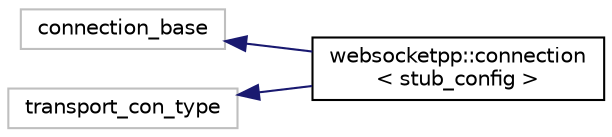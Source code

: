 digraph "Graphical Class Hierarchy"
{
  edge [fontname="Helvetica",fontsize="10",labelfontname="Helvetica",labelfontsize="10"];
  node [fontname="Helvetica",fontsize="10",shape=record];
  rankdir="LR";
  Node3043 [label="connection_base",height=0.2,width=0.4,color="grey75", fillcolor="white", style="filled"];
  Node3043 -> Node0 [dir="back",color="midnightblue",fontsize="10",style="solid",fontname="Helvetica"];
  Node0 [label="websocketpp::connection\l\< stub_config \>",height=0.2,width=0.4,color="black", fillcolor="white", style="filled",URL="$classwebsocketpp_1_1connection.html"];
  Node819 [label="transport_con_type",height=0.2,width=0.4,color="grey75", fillcolor="white", style="filled"];
  Node819 -> Node0 [dir="back",color="midnightblue",fontsize="10",style="solid",fontname="Helvetica"];
}
